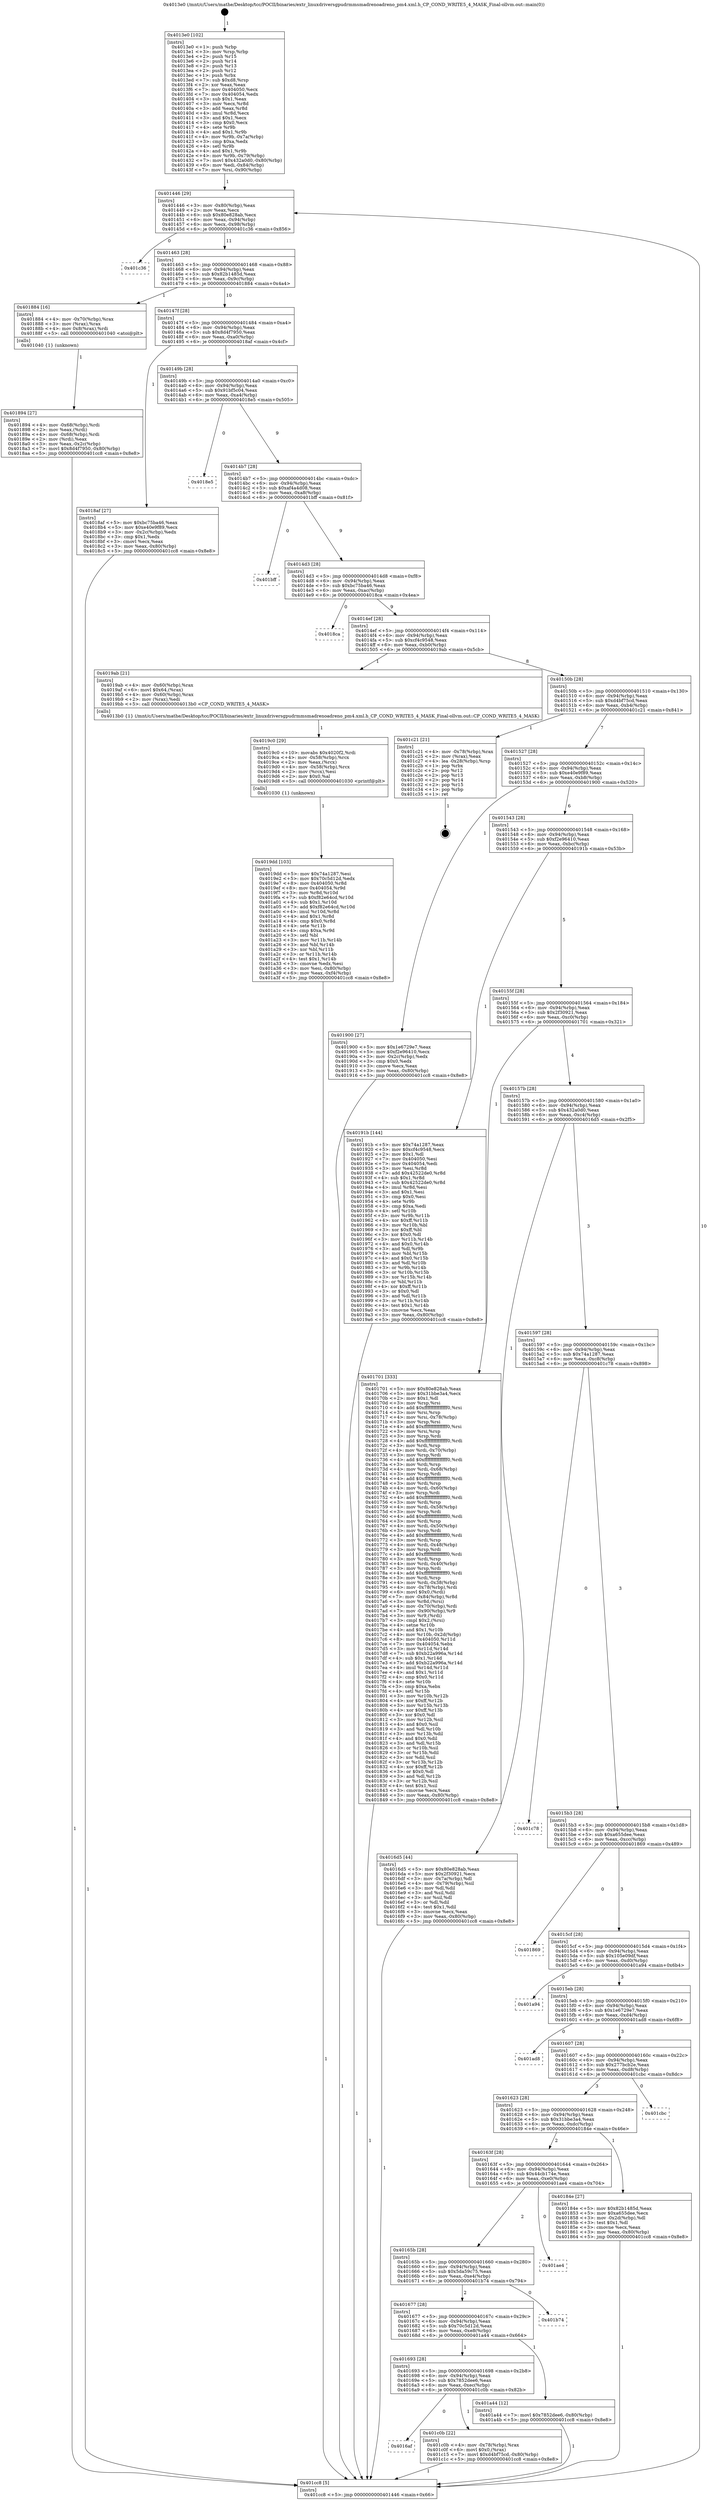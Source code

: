 digraph "0x4013e0" {
  label = "0x4013e0 (/mnt/c/Users/mathe/Desktop/tcc/POCII/binaries/extr_linuxdriversgpudrmmsmadrenoadreno_pm4.xml.h_CP_COND_WRITE5_4_MASK_Final-ollvm.out::main(0))"
  labelloc = "t"
  node[shape=record]

  Entry [label="",width=0.3,height=0.3,shape=circle,fillcolor=black,style=filled]
  "0x401446" [label="{
     0x401446 [29]\l
     | [instrs]\l
     &nbsp;&nbsp;0x401446 \<+3\>: mov -0x80(%rbp),%eax\l
     &nbsp;&nbsp;0x401449 \<+2\>: mov %eax,%ecx\l
     &nbsp;&nbsp;0x40144b \<+6\>: sub $0x80e828ab,%ecx\l
     &nbsp;&nbsp;0x401451 \<+6\>: mov %eax,-0x94(%rbp)\l
     &nbsp;&nbsp;0x401457 \<+6\>: mov %ecx,-0x98(%rbp)\l
     &nbsp;&nbsp;0x40145d \<+6\>: je 0000000000401c36 \<main+0x856\>\l
  }"]
  "0x401c36" [label="{
     0x401c36\l
  }", style=dashed]
  "0x401463" [label="{
     0x401463 [28]\l
     | [instrs]\l
     &nbsp;&nbsp;0x401463 \<+5\>: jmp 0000000000401468 \<main+0x88\>\l
     &nbsp;&nbsp;0x401468 \<+6\>: mov -0x94(%rbp),%eax\l
     &nbsp;&nbsp;0x40146e \<+5\>: sub $0x82b1485d,%eax\l
     &nbsp;&nbsp;0x401473 \<+6\>: mov %eax,-0x9c(%rbp)\l
     &nbsp;&nbsp;0x401479 \<+6\>: je 0000000000401884 \<main+0x4a4\>\l
  }"]
  Exit [label="",width=0.3,height=0.3,shape=circle,fillcolor=black,style=filled,peripheries=2]
  "0x401884" [label="{
     0x401884 [16]\l
     | [instrs]\l
     &nbsp;&nbsp;0x401884 \<+4\>: mov -0x70(%rbp),%rax\l
     &nbsp;&nbsp;0x401888 \<+3\>: mov (%rax),%rax\l
     &nbsp;&nbsp;0x40188b \<+4\>: mov 0x8(%rax),%rdi\l
     &nbsp;&nbsp;0x40188f \<+5\>: call 0000000000401040 \<atoi@plt\>\l
     | [calls]\l
     &nbsp;&nbsp;0x401040 \{1\} (unknown)\l
  }"]
  "0x40147f" [label="{
     0x40147f [28]\l
     | [instrs]\l
     &nbsp;&nbsp;0x40147f \<+5\>: jmp 0000000000401484 \<main+0xa4\>\l
     &nbsp;&nbsp;0x401484 \<+6\>: mov -0x94(%rbp),%eax\l
     &nbsp;&nbsp;0x40148a \<+5\>: sub $0x8d4f7950,%eax\l
     &nbsp;&nbsp;0x40148f \<+6\>: mov %eax,-0xa0(%rbp)\l
     &nbsp;&nbsp;0x401495 \<+6\>: je 00000000004018af \<main+0x4cf\>\l
  }"]
  "0x4016af" [label="{
     0x4016af\l
  }", style=dashed]
  "0x4018af" [label="{
     0x4018af [27]\l
     | [instrs]\l
     &nbsp;&nbsp;0x4018af \<+5\>: mov $0xbc75ba46,%eax\l
     &nbsp;&nbsp;0x4018b4 \<+5\>: mov $0xe40e9f89,%ecx\l
     &nbsp;&nbsp;0x4018b9 \<+3\>: mov -0x2c(%rbp),%edx\l
     &nbsp;&nbsp;0x4018bc \<+3\>: cmp $0x1,%edx\l
     &nbsp;&nbsp;0x4018bf \<+3\>: cmovl %ecx,%eax\l
     &nbsp;&nbsp;0x4018c2 \<+3\>: mov %eax,-0x80(%rbp)\l
     &nbsp;&nbsp;0x4018c5 \<+5\>: jmp 0000000000401cc8 \<main+0x8e8\>\l
  }"]
  "0x40149b" [label="{
     0x40149b [28]\l
     | [instrs]\l
     &nbsp;&nbsp;0x40149b \<+5\>: jmp 00000000004014a0 \<main+0xc0\>\l
     &nbsp;&nbsp;0x4014a0 \<+6\>: mov -0x94(%rbp),%eax\l
     &nbsp;&nbsp;0x4014a6 \<+5\>: sub $0x91bf5c04,%eax\l
     &nbsp;&nbsp;0x4014ab \<+6\>: mov %eax,-0xa4(%rbp)\l
     &nbsp;&nbsp;0x4014b1 \<+6\>: je 00000000004018e5 \<main+0x505\>\l
  }"]
  "0x401c0b" [label="{
     0x401c0b [22]\l
     | [instrs]\l
     &nbsp;&nbsp;0x401c0b \<+4\>: mov -0x78(%rbp),%rax\l
     &nbsp;&nbsp;0x401c0f \<+6\>: movl $0x0,(%rax)\l
     &nbsp;&nbsp;0x401c15 \<+7\>: movl $0xd4bf75cd,-0x80(%rbp)\l
     &nbsp;&nbsp;0x401c1c \<+5\>: jmp 0000000000401cc8 \<main+0x8e8\>\l
  }"]
  "0x4018e5" [label="{
     0x4018e5\l
  }", style=dashed]
  "0x4014b7" [label="{
     0x4014b7 [28]\l
     | [instrs]\l
     &nbsp;&nbsp;0x4014b7 \<+5\>: jmp 00000000004014bc \<main+0xdc\>\l
     &nbsp;&nbsp;0x4014bc \<+6\>: mov -0x94(%rbp),%eax\l
     &nbsp;&nbsp;0x4014c2 \<+5\>: sub $0xaf4a4d08,%eax\l
     &nbsp;&nbsp;0x4014c7 \<+6\>: mov %eax,-0xa8(%rbp)\l
     &nbsp;&nbsp;0x4014cd \<+6\>: je 0000000000401bff \<main+0x81f\>\l
  }"]
  "0x401693" [label="{
     0x401693 [28]\l
     | [instrs]\l
     &nbsp;&nbsp;0x401693 \<+5\>: jmp 0000000000401698 \<main+0x2b8\>\l
     &nbsp;&nbsp;0x401698 \<+6\>: mov -0x94(%rbp),%eax\l
     &nbsp;&nbsp;0x40169e \<+5\>: sub $0x7852dee6,%eax\l
     &nbsp;&nbsp;0x4016a3 \<+6\>: mov %eax,-0xec(%rbp)\l
     &nbsp;&nbsp;0x4016a9 \<+6\>: je 0000000000401c0b \<main+0x82b\>\l
  }"]
  "0x401bff" [label="{
     0x401bff\l
  }", style=dashed]
  "0x4014d3" [label="{
     0x4014d3 [28]\l
     | [instrs]\l
     &nbsp;&nbsp;0x4014d3 \<+5\>: jmp 00000000004014d8 \<main+0xf8\>\l
     &nbsp;&nbsp;0x4014d8 \<+6\>: mov -0x94(%rbp),%eax\l
     &nbsp;&nbsp;0x4014de \<+5\>: sub $0xbc75ba46,%eax\l
     &nbsp;&nbsp;0x4014e3 \<+6\>: mov %eax,-0xac(%rbp)\l
     &nbsp;&nbsp;0x4014e9 \<+6\>: je 00000000004018ca \<main+0x4ea\>\l
  }"]
  "0x401a44" [label="{
     0x401a44 [12]\l
     | [instrs]\l
     &nbsp;&nbsp;0x401a44 \<+7\>: movl $0x7852dee6,-0x80(%rbp)\l
     &nbsp;&nbsp;0x401a4b \<+5\>: jmp 0000000000401cc8 \<main+0x8e8\>\l
  }"]
  "0x4018ca" [label="{
     0x4018ca\l
  }", style=dashed]
  "0x4014ef" [label="{
     0x4014ef [28]\l
     | [instrs]\l
     &nbsp;&nbsp;0x4014ef \<+5\>: jmp 00000000004014f4 \<main+0x114\>\l
     &nbsp;&nbsp;0x4014f4 \<+6\>: mov -0x94(%rbp),%eax\l
     &nbsp;&nbsp;0x4014fa \<+5\>: sub $0xcf4c9548,%eax\l
     &nbsp;&nbsp;0x4014ff \<+6\>: mov %eax,-0xb0(%rbp)\l
     &nbsp;&nbsp;0x401505 \<+6\>: je 00000000004019ab \<main+0x5cb\>\l
  }"]
  "0x401677" [label="{
     0x401677 [28]\l
     | [instrs]\l
     &nbsp;&nbsp;0x401677 \<+5\>: jmp 000000000040167c \<main+0x29c\>\l
     &nbsp;&nbsp;0x40167c \<+6\>: mov -0x94(%rbp),%eax\l
     &nbsp;&nbsp;0x401682 \<+5\>: sub $0x70c5d12d,%eax\l
     &nbsp;&nbsp;0x401687 \<+6\>: mov %eax,-0xe8(%rbp)\l
     &nbsp;&nbsp;0x40168d \<+6\>: je 0000000000401a44 \<main+0x664\>\l
  }"]
  "0x4019ab" [label="{
     0x4019ab [21]\l
     | [instrs]\l
     &nbsp;&nbsp;0x4019ab \<+4\>: mov -0x60(%rbp),%rax\l
     &nbsp;&nbsp;0x4019af \<+6\>: movl $0x64,(%rax)\l
     &nbsp;&nbsp;0x4019b5 \<+4\>: mov -0x60(%rbp),%rax\l
     &nbsp;&nbsp;0x4019b9 \<+2\>: mov (%rax),%edi\l
     &nbsp;&nbsp;0x4019bb \<+5\>: call 00000000004013b0 \<CP_COND_WRITE5_4_MASK\>\l
     | [calls]\l
     &nbsp;&nbsp;0x4013b0 \{1\} (/mnt/c/Users/mathe/Desktop/tcc/POCII/binaries/extr_linuxdriversgpudrmmsmadrenoadreno_pm4.xml.h_CP_COND_WRITE5_4_MASK_Final-ollvm.out::CP_COND_WRITE5_4_MASK)\l
  }"]
  "0x40150b" [label="{
     0x40150b [28]\l
     | [instrs]\l
     &nbsp;&nbsp;0x40150b \<+5\>: jmp 0000000000401510 \<main+0x130\>\l
     &nbsp;&nbsp;0x401510 \<+6\>: mov -0x94(%rbp),%eax\l
     &nbsp;&nbsp;0x401516 \<+5\>: sub $0xd4bf75cd,%eax\l
     &nbsp;&nbsp;0x40151b \<+6\>: mov %eax,-0xb4(%rbp)\l
     &nbsp;&nbsp;0x401521 \<+6\>: je 0000000000401c21 \<main+0x841\>\l
  }"]
  "0x401b74" [label="{
     0x401b74\l
  }", style=dashed]
  "0x401c21" [label="{
     0x401c21 [21]\l
     | [instrs]\l
     &nbsp;&nbsp;0x401c21 \<+4\>: mov -0x78(%rbp),%rax\l
     &nbsp;&nbsp;0x401c25 \<+2\>: mov (%rax),%eax\l
     &nbsp;&nbsp;0x401c27 \<+4\>: lea -0x28(%rbp),%rsp\l
     &nbsp;&nbsp;0x401c2b \<+1\>: pop %rbx\l
     &nbsp;&nbsp;0x401c2c \<+2\>: pop %r12\l
     &nbsp;&nbsp;0x401c2e \<+2\>: pop %r13\l
     &nbsp;&nbsp;0x401c30 \<+2\>: pop %r14\l
     &nbsp;&nbsp;0x401c32 \<+2\>: pop %r15\l
     &nbsp;&nbsp;0x401c34 \<+1\>: pop %rbp\l
     &nbsp;&nbsp;0x401c35 \<+1\>: ret\l
  }"]
  "0x401527" [label="{
     0x401527 [28]\l
     | [instrs]\l
     &nbsp;&nbsp;0x401527 \<+5\>: jmp 000000000040152c \<main+0x14c\>\l
     &nbsp;&nbsp;0x40152c \<+6\>: mov -0x94(%rbp),%eax\l
     &nbsp;&nbsp;0x401532 \<+5\>: sub $0xe40e9f89,%eax\l
     &nbsp;&nbsp;0x401537 \<+6\>: mov %eax,-0xb8(%rbp)\l
     &nbsp;&nbsp;0x40153d \<+6\>: je 0000000000401900 \<main+0x520\>\l
  }"]
  "0x40165b" [label="{
     0x40165b [28]\l
     | [instrs]\l
     &nbsp;&nbsp;0x40165b \<+5\>: jmp 0000000000401660 \<main+0x280\>\l
     &nbsp;&nbsp;0x401660 \<+6\>: mov -0x94(%rbp),%eax\l
     &nbsp;&nbsp;0x401666 \<+5\>: sub $0x5da59c75,%eax\l
     &nbsp;&nbsp;0x40166b \<+6\>: mov %eax,-0xe4(%rbp)\l
     &nbsp;&nbsp;0x401671 \<+6\>: je 0000000000401b74 \<main+0x794\>\l
  }"]
  "0x401900" [label="{
     0x401900 [27]\l
     | [instrs]\l
     &nbsp;&nbsp;0x401900 \<+5\>: mov $0x1e6729e7,%eax\l
     &nbsp;&nbsp;0x401905 \<+5\>: mov $0xf2e96410,%ecx\l
     &nbsp;&nbsp;0x40190a \<+3\>: mov -0x2c(%rbp),%edx\l
     &nbsp;&nbsp;0x40190d \<+3\>: cmp $0x0,%edx\l
     &nbsp;&nbsp;0x401910 \<+3\>: cmove %ecx,%eax\l
     &nbsp;&nbsp;0x401913 \<+3\>: mov %eax,-0x80(%rbp)\l
     &nbsp;&nbsp;0x401916 \<+5\>: jmp 0000000000401cc8 \<main+0x8e8\>\l
  }"]
  "0x401543" [label="{
     0x401543 [28]\l
     | [instrs]\l
     &nbsp;&nbsp;0x401543 \<+5\>: jmp 0000000000401548 \<main+0x168\>\l
     &nbsp;&nbsp;0x401548 \<+6\>: mov -0x94(%rbp),%eax\l
     &nbsp;&nbsp;0x40154e \<+5\>: sub $0xf2e96410,%eax\l
     &nbsp;&nbsp;0x401553 \<+6\>: mov %eax,-0xbc(%rbp)\l
     &nbsp;&nbsp;0x401559 \<+6\>: je 000000000040191b \<main+0x53b\>\l
  }"]
  "0x401ae4" [label="{
     0x401ae4\l
  }", style=dashed]
  "0x40191b" [label="{
     0x40191b [144]\l
     | [instrs]\l
     &nbsp;&nbsp;0x40191b \<+5\>: mov $0x74a1287,%eax\l
     &nbsp;&nbsp;0x401920 \<+5\>: mov $0xcf4c9548,%ecx\l
     &nbsp;&nbsp;0x401925 \<+2\>: mov $0x1,%dl\l
     &nbsp;&nbsp;0x401927 \<+7\>: mov 0x404050,%esi\l
     &nbsp;&nbsp;0x40192e \<+7\>: mov 0x404054,%edi\l
     &nbsp;&nbsp;0x401935 \<+3\>: mov %esi,%r8d\l
     &nbsp;&nbsp;0x401938 \<+7\>: add $0x42522de0,%r8d\l
     &nbsp;&nbsp;0x40193f \<+4\>: sub $0x1,%r8d\l
     &nbsp;&nbsp;0x401943 \<+7\>: sub $0x42522de0,%r8d\l
     &nbsp;&nbsp;0x40194a \<+4\>: imul %r8d,%esi\l
     &nbsp;&nbsp;0x40194e \<+3\>: and $0x1,%esi\l
     &nbsp;&nbsp;0x401951 \<+3\>: cmp $0x0,%esi\l
     &nbsp;&nbsp;0x401954 \<+4\>: sete %r9b\l
     &nbsp;&nbsp;0x401958 \<+3\>: cmp $0xa,%edi\l
     &nbsp;&nbsp;0x40195b \<+4\>: setl %r10b\l
     &nbsp;&nbsp;0x40195f \<+3\>: mov %r9b,%r11b\l
     &nbsp;&nbsp;0x401962 \<+4\>: xor $0xff,%r11b\l
     &nbsp;&nbsp;0x401966 \<+3\>: mov %r10b,%bl\l
     &nbsp;&nbsp;0x401969 \<+3\>: xor $0xff,%bl\l
     &nbsp;&nbsp;0x40196c \<+3\>: xor $0x0,%dl\l
     &nbsp;&nbsp;0x40196f \<+3\>: mov %r11b,%r14b\l
     &nbsp;&nbsp;0x401972 \<+4\>: and $0x0,%r14b\l
     &nbsp;&nbsp;0x401976 \<+3\>: and %dl,%r9b\l
     &nbsp;&nbsp;0x401979 \<+3\>: mov %bl,%r15b\l
     &nbsp;&nbsp;0x40197c \<+4\>: and $0x0,%r15b\l
     &nbsp;&nbsp;0x401980 \<+3\>: and %dl,%r10b\l
     &nbsp;&nbsp;0x401983 \<+3\>: or %r9b,%r14b\l
     &nbsp;&nbsp;0x401986 \<+3\>: or %r10b,%r15b\l
     &nbsp;&nbsp;0x401989 \<+3\>: xor %r15b,%r14b\l
     &nbsp;&nbsp;0x40198c \<+3\>: or %bl,%r11b\l
     &nbsp;&nbsp;0x40198f \<+4\>: xor $0xff,%r11b\l
     &nbsp;&nbsp;0x401993 \<+3\>: or $0x0,%dl\l
     &nbsp;&nbsp;0x401996 \<+3\>: and %dl,%r11b\l
     &nbsp;&nbsp;0x401999 \<+3\>: or %r11b,%r14b\l
     &nbsp;&nbsp;0x40199c \<+4\>: test $0x1,%r14b\l
     &nbsp;&nbsp;0x4019a0 \<+3\>: cmovne %ecx,%eax\l
     &nbsp;&nbsp;0x4019a3 \<+3\>: mov %eax,-0x80(%rbp)\l
     &nbsp;&nbsp;0x4019a6 \<+5\>: jmp 0000000000401cc8 \<main+0x8e8\>\l
  }"]
  "0x40155f" [label="{
     0x40155f [28]\l
     | [instrs]\l
     &nbsp;&nbsp;0x40155f \<+5\>: jmp 0000000000401564 \<main+0x184\>\l
     &nbsp;&nbsp;0x401564 \<+6\>: mov -0x94(%rbp),%eax\l
     &nbsp;&nbsp;0x40156a \<+5\>: sub $0x2f30921,%eax\l
     &nbsp;&nbsp;0x40156f \<+6\>: mov %eax,-0xc0(%rbp)\l
     &nbsp;&nbsp;0x401575 \<+6\>: je 0000000000401701 \<main+0x321\>\l
  }"]
  "0x4019dd" [label="{
     0x4019dd [103]\l
     | [instrs]\l
     &nbsp;&nbsp;0x4019dd \<+5\>: mov $0x74a1287,%esi\l
     &nbsp;&nbsp;0x4019e2 \<+5\>: mov $0x70c5d12d,%edx\l
     &nbsp;&nbsp;0x4019e7 \<+8\>: mov 0x404050,%r8d\l
     &nbsp;&nbsp;0x4019ef \<+8\>: mov 0x404054,%r9d\l
     &nbsp;&nbsp;0x4019f7 \<+3\>: mov %r8d,%r10d\l
     &nbsp;&nbsp;0x4019fa \<+7\>: sub $0xf82e64cd,%r10d\l
     &nbsp;&nbsp;0x401a01 \<+4\>: sub $0x1,%r10d\l
     &nbsp;&nbsp;0x401a05 \<+7\>: add $0xf82e64cd,%r10d\l
     &nbsp;&nbsp;0x401a0c \<+4\>: imul %r10d,%r8d\l
     &nbsp;&nbsp;0x401a10 \<+4\>: and $0x1,%r8d\l
     &nbsp;&nbsp;0x401a14 \<+4\>: cmp $0x0,%r8d\l
     &nbsp;&nbsp;0x401a18 \<+4\>: sete %r11b\l
     &nbsp;&nbsp;0x401a1c \<+4\>: cmp $0xa,%r9d\l
     &nbsp;&nbsp;0x401a20 \<+3\>: setl %bl\l
     &nbsp;&nbsp;0x401a23 \<+3\>: mov %r11b,%r14b\l
     &nbsp;&nbsp;0x401a26 \<+3\>: and %bl,%r14b\l
     &nbsp;&nbsp;0x401a29 \<+3\>: xor %bl,%r11b\l
     &nbsp;&nbsp;0x401a2c \<+3\>: or %r11b,%r14b\l
     &nbsp;&nbsp;0x401a2f \<+4\>: test $0x1,%r14b\l
     &nbsp;&nbsp;0x401a33 \<+3\>: cmovne %edx,%esi\l
     &nbsp;&nbsp;0x401a36 \<+3\>: mov %esi,-0x80(%rbp)\l
     &nbsp;&nbsp;0x401a39 \<+6\>: mov %eax,-0xf4(%rbp)\l
     &nbsp;&nbsp;0x401a3f \<+5\>: jmp 0000000000401cc8 \<main+0x8e8\>\l
  }"]
  "0x401701" [label="{
     0x401701 [333]\l
     | [instrs]\l
     &nbsp;&nbsp;0x401701 \<+5\>: mov $0x80e828ab,%eax\l
     &nbsp;&nbsp;0x401706 \<+5\>: mov $0x31bbe3a4,%ecx\l
     &nbsp;&nbsp;0x40170b \<+2\>: mov $0x1,%dl\l
     &nbsp;&nbsp;0x40170d \<+3\>: mov %rsp,%rsi\l
     &nbsp;&nbsp;0x401710 \<+4\>: add $0xfffffffffffffff0,%rsi\l
     &nbsp;&nbsp;0x401714 \<+3\>: mov %rsi,%rsp\l
     &nbsp;&nbsp;0x401717 \<+4\>: mov %rsi,-0x78(%rbp)\l
     &nbsp;&nbsp;0x40171b \<+3\>: mov %rsp,%rsi\l
     &nbsp;&nbsp;0x40171e \<+4\>: add $0xfffffffffffffff0,%rsi\l
     &nbsp;&nbsp;0x401722 \<+3\>: mov %rsi,%rsp\l
     &nbsp;&nbsp;0x401725 \<+3\>: mov %rsp,%rdi\l
     &nbsp;&nbsp;0x401728 \<+4\>: add $0xfffffffffffffff0,%rdi\l
     &nbsp;&nbsp;0x40172c \<+3\>: mov %rdi,%rsp\l
     &nbsp;&nbsp;0x40172f \<+4\>: mov %rdi,-0x70(%rbp)\l
     &nbsp;&nbsp;0x401733 \<+3\>: mov %rsp,%rdi\l
     &nbsp;&nbsp;0x401736 \<+4\>: add $0xfffffffffffffff0,%rdi\l
     &nbsp;&nbsp;0x40173a \<+3\>: mov %rdi,%rsp\l
     &nbsp;&nbsp;0x40173d \<+4\>: mov %rdi,-0x68(%rbp)\l
     &nbsp;&nbsp;0x401741 \<+3\>: mov %rsp,%rdi\l
     &nbsp;&nbsp;0x401744 \<+4\>: add $0xfffffffffffffff0,%rdi\l
     &nbsp;&nbsp;0x401748 \<+3\>: mov %rdi,%rsp\l
     &nbsp;&nbsp;0x40174b \<+4\>: mov %rdi,-0x60(%rbp)\l
     &nbsp;&nbsp;0x40174f \<+3\>: mov %rsp,%rdi\l
     &nbsp;&nbsp;0x401752 \<+4\>: add $0xfffffffffffffff0,%rdi\l
     &nbsp;&nbsp;0x401756 \<+3\>: mov %rdi,%rsp\l
     &nbsp;&nbsp;0x401759 \<+4\>: mov %rdi,-0x58(%rbp)\l
     &nbsp;&nbsp;0x40175d \<+3\>: mov %rsp,%rdi\l
     &nbsp;&nbsp;0x401760 \<+4\>: add $0xfffffffffffffff0,%rdi\l
     &nbsp;&nbsp;0x401764 \<+3\>: mov %rdi,%rsp\l
     &nbsp;&nbsp;0x401767 \<+4\>: mov %rdi,-0x50(%rbp)\l
     &nbsp;&nbsp;0x40176b \<+3\>: mov %rsp,%rdi\l
     &nbsp;&nbsp;0x40176e \<+4\>: add $0xfffffffffffffff0,%rdi\l
     &nbsp;&nbsp;0x401772 \<+3\>: mov %rdi,%rsp\l
     &nbsp;&nbsp;0x401775 \<+4\>: mov %rdi,-0x48(%rbp)\l
     &nbsp;&nbsp;0x401779 \<+3\>: mov %rsp,%rdi\l
     &nbsp;&nbsp;0x40177c \<+4\>: add $0xfffffffffffffff0,%rdi\l
     &nbsp;&nbsp;0x401780 \<+3\>: mov %rdi,%rsp\l
     &nbsp;&nbsp;0x401783 \<+4\>: mov %rdi,-0x40(%rbp)\l
     &nbsp;&nbsp;0x401787 \<+3\>: mov %rsp,%rdi\l
     &nbsp;&nbsp;0x40178a \<+4\>: add $0xfffffffffffffff0,%rdi\l
     &nbsp;&nbsp;0x40178e \<+3\>: mov %rdi,%rsp\l
     &nbsp;&nbsp;0x401791 \<+4\>: mov %rdi,-0x38(%rbp)\l
     &nbsp;&nbsp;0x401795 \<+4\>: mov -0x78(%rbp),%rdi\l
     &nbsp;&nbsp;0x401799 \<+6\>: movl $0x0,(%rdi)\l
     &nbsp;&nbsp;0x40179f \<+7\>: mov -0x84(%rbp),%r8d\l
     &nbsp;&nbsp;0x4017a6 \<+3\>: mov %r8d,(%rsi)\l
     &nbsp;&nbsp;0x4017a9 \<+4\>: mov -0x70(%rbp),%rdi\l
     &nbsp;&nbsp;0x4017ad \<+7\>: mov -0x90(%rbp),%r9\l
     &nbsp;&nbsp;0x4017b4 \<+3\>: mov %r9,(%rdi)\l
     &nbsp;&nbsp;0x4017b7 \<+3\>: cmpl $0x2,(%rsi)\l
     &nbsp;&nbsp;0x4017ba \<+4\>: setne %r10b\l
     &nbsp;&nbsp;0x4017be \<+4\>: and $0x1,%r10b\l
     &nbsp;&nbsp;0x4017c2 \<+4\>: mov %r10b,-0x2d(%rbp)\l
     &nbsp;&nbsp;0x4017c6 \<+8\>: mov 0x404050,%r11d\l
     &nbsp;&nbsp;0x4017ce \<+7\>: mov 0x404054,%ebx\l
     &nbsp;&nbsp;0x4017d5 \<+3\>: mov %r11d,%r14d\l
     &nbsp;&nbsp;0x4017d8 \<+7\>: sub $0xb22a996a,%r14d\l
     &nbsp;&nbsp;0x4017df \<+4\>: sub $0x1,%r14d\l
     &nbsp;&nbsp;0x4017e3 \<+7\>: add $0xb22a996a,%r14d\l
     &nbsp;&nbsp;0x4017ea \<+4\>: imul %r14d,%r11d\l
     &nbsp;&nbsp;0x4017ee \<+4\>: and $0x1,%r11d\l
     &nbsp;&nbsp;0x4017f2 \<+4\>: cmp $0x0,%r11d\l
     &nbsp;&nbsp;0x4017f6 \<+4\>: sete %r10b\l
     &nbsp;&nbsp;0x4017fa \<+3\>: cmp $0xa,%ebx\l
     &nbsp;&nbsp;0x4017fd \<+4\>: setl %r15b\l
     &nbsp;&nbsp;0x401801 \<+3\>: mov %r10b,%r12b\l
     &nbsp;&nbsp;0x401804 \<+4\>: xor $0xff,%r12b\l
     &nbsp;&nbsp;0x401808 \<+3\>: mov %r15b,%r13b\l
     &nbsp;&nbsp;0x40180b \<+4\>: xor $0xff,%r13b\l
     &nbsp;&nbsp;0x40180f \<+3\>: xor $0x0,%dl\l
     &nbsp;&nbsp;0x401812 \<+3\>: mov %r12b,%sil\l
     &nbsp;&nbsp;0x401815 \<+4\>: and $0x0,%sil\l
     &nbsp;&nbsp;0x401819 \<+3\>: and %dl,%r10b\l
     &nbsp;&nbsp;0x40181c \<+3\>: mov %r13b,%dil\l
     &nbsp;&nbsp;0x40181f \<+4\>: and $0x0,%dil\l
     &nbsp;&nbsp;0x401823 \<+3\>: and %dl,%r15b\l
     &nbsp;&nbsp;0x401826 \<+3\>: or %r10b,%sil\l
     &nbsp;&nbsp;0x401829 \<+3\>: or %r15b,%dil\l
     &nbsp;&nbsp;0x40182c \<+3\>: xor %dil,%sil\l
     &nbsp;&nbsp;0x40182f \<+3\>: or %r13b,%r12b\l
     &nbsp;&nbsp;0x401832 \<+4\>: xor $0xff,%r12b\l
     &nbsp;&nbsp;0x401836 \<+3\>: or $0x0,%dl\l
     &nbsp;&nbsp;0x401839 \<+3\>: and %dl,%r12b\l
     &nbsp;&nbsp;0x40183c \<+3\>: or %r12b,%sil\l
     &nbsp;&nbsp;0x40183f \<+4\>: test $0x1,%sil\l
     &nbsp;&nbsp;0x401843 \<+3\>: cmovne %ecx,%eax\l
     &nbsp;&nbsp;0x401846 \<+3\>: mov %eax,-0x80(%rbp)\l
     &nbsp;&nbsp;0x401849 \<+5\>: jmp 0000000000401cc8 \<main+0x8e8\>\l
  }"]
  "0x40157b" [label="{
     0x40157b [28]\l
     | [instrs]\l
     &nbsp;&nbsp;0x40157b \<+5\>: jmp 0000000000401580 \<main+0x1a0\>\l
     &nbsp;&nbsp;0x401580 \<+6\>: mov -0x94(%rbp),%eax\l
     &nbsp;&nbsp;0x401586 \<+5\>: sub $0x432a0d0,%eax\l
     &nbsp;&nbsp;0x40158b \<+6\>: mov %eax,-0xc4(%rbp)\l
     &nbsp;&nbsp;0x401591 \<+6\>: je 00000000004016d5 \<main+0x2f5\>\l
  }"]
  "0x4019c0" [label="{
     0x4019c0 [29]\l
     | [instrs]\l
     &nbsp;&nbsp;0x4019c0 \<+10\>: movabs $0x4020f2,%rdi\l
     &nbsp;&nbsp;0x4019ca \<+4\>: mov -0x58(%rbp),%rcx\l
     &nbsp;&nbsp;0x4019ce \<+2\>: mov %eax,(%rcx)\l
     &nbsp;&nbsp;0x4019d0 \<+4\>: mov -0x58(%rbp),%rcx\l
     &nbsp;&nbsp;0x4019d4 \<+2\>: mov (%rcx),%esi\l
     &nbsp;&nbsp;0x4019d6 \<+2\>: mov $0x0,%al\l
     &nbsp;&nbsp;0x4019d8 \<+5\>: call 0000000000401030 \<printf@plt\>\l
     | [calls]\l
     &nbsp;&nbsp;0x401030 \{1\} (unknown)\l
  }"]
  "0x4016d5" [label="{
     0x4016d5 [44]\l
     | [instrs]\l
     &nbsp;&nbsp;0x4016d5 \<+5\>: mov $0x80e828ab,%eax\l
     &nbsp;&nbsp;0x4016da \<+5\>: mov $0x2f30921,%ecx\l
     &nbsp;&nbsp;0x4016df \<+3\>: mov -0x7a(%rbp),%dl\l
     &nbsp;&nbsp;0x4016e2 \<+4\>: mov -0x79(%rbp),%sil\l
     &nbsp;&nbsp;0x4016e6 \<+3\>: mov %dl,%dil\l
     &nbsp;&nbsp;0x4016e9 \<+3\>: and %sil,%dil\l
     &nbsp;&nbsp;0x4016ec \<+3\>: xor %sil,%dl\l
     &nbsp;&nbsp;0x4016ef \<+3\>: or %dl,%dil\l
     &nbsp;&nbsp;0x4016f2 \<+4\>: test $0x1,%dil\l
     &nbsp;&nbsp;0x4016f6 \<+3\>: cmovne %ecx,%eax\l
     &nbsp;&nbsp;0x4016f9 \<+3\>: mov %eax,-0x80(%rbp)\l
     &nbsp;&nbsp;0x4016fc \<+5\>: jmp 0000000000401cc8 \<main+0x8e8\>\l
  }"]
  "0x401597" [label="{
     0x401597 [28]\l
     | [instrs]\l
     &nbsp;&nbsp;0x401597 \<+5\>: jmp 000000000040159c \<main+0x1bc\>\l
     &nbsp;&nbsp;0x40159c \<+6\>: mov -0x94(%rbp),%eax\l
     &nbsp;&nbsp;0x4015a2 \<+5\>: sub $0x74a1287,%eax\l
     &nbsp;&nbsp;0x4015a7 \<+6\>: mov %eax,-0xc8(%rbp)\l
     &nbsp;&nbsp;0x4015ad \<+6\>: je 0000000000401c78 \<main+0x898\>\l
  }"]
  "0x401cc8" [label="{
     0x401cc8 [5]\l
     | [instrs]\l
     &nbsp;&nbsp;0x401cc8 \<+5\>: jmp 0000000000401446 \<main+0x66\>\l
  }"]
  "0x4013e0" [label="{
     0x4013e0 [102]\l
     | [instrs]\l
     &nbsp;&nbsp;0x4013e0 \<+1\>: push %rbp\l
     &nbsp;&nbsp;0x4013e1 \<+3\>: mov %rsp,%rbp\l
     &nbsp;&nbsp;0x4013e4 \<+2\>: push %r15\l
     &nbsp;&nbsp;0x4013e6 \<+2\>: push %r14\l
     &nbsp;&nbsp;0x4013e8 \<+2\>: push %r13\l
     &nbsp;&nbsp;0x4013ea \<+2\>: push %r12\l
     &nbsp;&nbsp;0x4013ec \<+1\>: push %rbx\l
     &nbsp;&nbsp;0x4013ed \<+7\>: sub $0xd8,%rsp\l
     &nbsp;&nbsp;0x4013f4 \<+2\>: xor %eax,%eax\l
     &nbsp;&nbsp;0x4013f6 \<+7\>: mov 0x404050,%ecx\l
     &nbsp;&nbsp;0x4013fd \<+7\>: mov 0x404054,%edx\l
     &nbsp;&nbsp;0x401404 \<+3\>: sub $0x1,%eax\l
     &nbsp;&nbsp;0x401407 \<+3\>: mov %ecx,%r8d\l
     &nbsp;&nbsp;0x40140a \<+3\>: add %eax,%r8d\l
     &nbsp;&nbsp;0x40140d \<+4\>: imul %r8d,%ecx\l
     &nbsp;&nbsp;0x401411 \<+3\>: and $0x1,%ecx\l
     &nbsp;&nbsp;0x401414 \<+3\>: cmp $0x0,%ecx\l
     &nbsp;&nbsp;0x401417 \<+4\>: sete %r9b\l
     &nbsp;&nbsp;0x40141b \<+4\>: and $0x1,%r9b\l
     &nbsp;&nbsp;0x40141f \<+4\>: mov %r9b,-0x7a(%rbp)\l
     &nbsp;&nbsp;0x401423 \<+3\>: cmp $0xa,%edx\l
     &nbsp;&nbsp;0x401426 \<+4\>: setl %r9b\l
     &nbsp;&nbsp;0x40142a \<+4\>: and $0x1,%r9b\l
     &nbsp;&nbsp;0x40142e \<+4\>: mov %r9b,-0x79(%rbp)\l
     &nbsp;&nbsp;0x401432 \<+7\>: movl $0x432a0d0,-0x80(%rbp)\l
     &nbsp;&nbsp;0x401439 \<+6\>: mov %edi,-0x84(%rbp)\l
     &nbsp;&nbsp;0x40143f \<+7\>: mov %rsi,-0x90(%rbp)\l
  }"]
  "0x401894" [label="{
     0x401894 [27]\l
     | [instrs]\l
     &nbsp;&nbsp;0x401894 \<+4\>: mov -0x68(%rbp),%rdi\l
     &nbsp;&nbsp;0x401898 \<+2\>: mov %eax,(%rdi)\l
     &nbsp;&nbsp;0x40189a \<+4\>: mov -0x68(%rbp),%rdi\l
     &nbsp;&nbsp;0x40189e \<+2\>: mov (%rdi),%eax\l
     &nbsp;&nbsp;0x4018a0 \<+3\>: mov %eax,-0x2c(%rbp)\l
     &nbsp;&nbsp;0x4018a3 \<+7\>: movl $0x8d4f7950,-0x80(%rbp)\l
     &nbsp;&nbsp;0x4018aa \<+5\>: jmp 0000000000401cc8 \<main+0x8e8\>\l
  }"]
  "0x40163f" [label="{
     0x40163f [28]\l
     | [instrs]\l
     &nbsp;&nbsp;0x40163f \<+5\>: jmp 0000000000401644 \<main+0x264\>\l
     &nbsp;&nbsp;0x401644 \<+6\>: mov -0x94(%rbp),%eax\l
     &nbsp;&nbsp;0x40164a \<+5\>: sub $0x44cb174e,%eax\l
     &nbsp;&nbsp;0x40164f \<+6\>: mov %eax,-0xe0(%rbp)\l
     &nbsp;&nbsp;0x401655 \<+6\>: je 0000000000401ae4 \<main+0x704\>\l
  }"]
  "0x401c78" [label="{
     0x401c78\l
  }", style=dashed]
  "0x4015b3" [label="{
     0x4015b3 [28]\l
     | [instrs]\l
     &nbsp;&nbsp;0x4015b3 \<+5\>: jmp 00000000004015b8 \<main+0x1d8\>\l
     &nbsp;&nbsp;0x4015b8 \<+6\>: mov -0x94(%rbp),%eax\l
     &nbsp;&nbsp;0x4015be \<+5\>: sub $0xa655dee,%eax\l
     &nbsp;&nbsp;0x4015c3 \<+6\>: mov %eax,-0xcc(%rbp)\l
     &nbsp;&nbsp;0x4015c9 \<+6\>: je 0000000000401869 \<main+0x489\>\l
  }"]
  "0x40184e" [label="{
     0x40184e [27]\l
     | [instrs]\l
     &nbsp;&nbsp;0x40184e \<+5\>: mov $0x82b1485d,%eax\l
     &nbsp;&nbsp;0x401853 \<+5\>: mov $0xa655dee,%ecx\l
     &nbsp;&nbsp;0x401858 \<+3\>: mov -0x2d(%rbp),%dl\l
     &nbsp;&nbsp;0x40185b \<+3\>: test $0x1,%dl\l
     &nbsp;&nbsp;0x40185e \<+3\>: cmovne %ecx,%eax\l
     &nbsp;&nbsp;0x401861 \<+3\>: mov %eax,-0x80(%rbp)\l
     &nbsp;&nbsp;0x401864 \<+5\>: jmp 0000000000401cc8 \<main+0x8e8\>\l
  }"]
  "0x401869" [label="{
     0x401869\l
  }", style=dashed]
  "0x4015cf" [label="{
     0x4015cf [28]\l
     | [instrs]\l
     &nbsp;&nbsp;0x4015cf \<+5\>: jmp 00000000004015d4 \<main+0x1f4\>\l
     &nbsp;&nbsp;0x4015d4 \<+6\>: mov -0x94(%rbp),%eax\l
     &nbsp;&nbsp;0x4015da \<+5\>: sub $0x105e09df,%eax\l
     &nbsp;&nbsp;0x4015df \<+6\>: mov %eax,-0xd0(%rbp)\l
     &nbsp;&nbsp;0x4015e5 \<+6\>: je 0000000000401a94 \<main+0x6b4\>\l
  }"]
  "0x401623" [label="{
     0x401623 [28]\l
     | [instrs]\l
     &nbsp;&nbsp;0x401623 \<+5\>: jmp 0000000000401628 \<main+0x248\>\l
     &nbsp;&nbsp;0x401628 \<+6\>: mov -0x94(%rbp),%eax\l
     &nbsp;&nbsp;0x40162e \<+5\>: sub $0x31bbe3a4,%eax\l
     &nbsp;&nbsp;0x401633 \<+6\>: mov %eax,-0xdc(%rbp)\l
     &nbsp;&nbsp;0x401639 \<+6\>: je 000000000040184e \<main+0x46e\>\l
  }"]
  "0x401a94" [label="{
     0x401a94\l
  }", style=dashed]
  "0x4015eb" [label="{
     0x4015eb [28]\l
     | [instrs]\l
     &nbsp;&nbsp;0x4015eb \<+5\>: jmp 00000000004015f0 \<main+0x210\>\l
     &nbsp;&nbsp;0x4015f0 \<+6\>: mov -0x94(%rbp),%eax\l
     &nbsp;&nbsp;0x4015f6 \<+5\>: sub $0x1e6729e7,%eax\l
     &nbsp;&nbsp;0x4015fb \<+6\>: mov %eax,-0xd4(%rbp)\l
     &nbsp;&nbsp;0x401601 \<+6\>: je 0000000000401ad8 \<main+0x6f8\>\l
  }"]
  "0x401cbc" [label="{
     0x401cbc\l
  }", style=dashed]
  "0x401ad8" [label="{
     0x401ad8\l
  }", style=dashed]
  "0x401607" [label="{
     0x401607 [28]\l
     | [instrs]\l
     &nbsp;&nbsp;0x401607 \<+5\>: jmp 000000000040160c \<main+0x22c\>\l
     &nbsp;&nbsp;0x40160c \<+6\>: mov -0x94(%rbp),%eax\l
     &nbsp;&nbsp;0x401612 \<+5\>: sub $0x277bcb2e,%eax\l
     &nbsp;&nbsp;0x401617 \<+6\>: mov %eax,-0xd8(%rbp)\l
     &nbsp;&nbsp;0x40161d \<+6\>: je 0000000000401cbc \<main+0x8dc\>\l
  }"]
  Entry -> "0x4013e0" [label=" 1"]
  "0x401446" -> "0x401c36" [label=" 0"]
  "0x401446" -> "0x401463" [label=" 11"]
  "0x401c21" -> Exit [label=" 1"]
  "0x401463" -> "0x401884" [label=" 1"]
  "0x401463" -> "0x40147f" [label=" 10"]
  "0x401c0b" -> "0x401cc8" [label=" 1"]
  "0x40147f" -> "0x4018af" [label=" 1"]
  "0x40147f" -> "0x40149b" [label=" 9"]
  "0x401693" -> "0x4016af" [label=" 0"]
  "0x40149b" -> "0x4018e5" [label=" 0"]
  "0x40149b" -> "0x4014b7" [label=" 9"]
  "0x401693" -> "0x401c0b" [label=" 1"]
  "0x4014b7" -> "0x401bff" [label=" 0"]
  "0x4014b7" -> "0x4014d3" [label=" 9"]
  "0x401a44" -> "0x401cc8" [label=" 1"]
  "0x4014d3" -> "0x4018ca" [label=" 0"]
  "0x4014d3" -> "0x4014ef" [label=" 9"]
  "0x401677" -> "0x401693" [label=" 1"]
  "0x4014ef" -> "0x4019ab" [label=" 1"]
  "0x4014ef" -> "0x40150b" [label=" 8"]
  "0x401677" -> "0x401a44" [label=" 1"]
  "0x40150b" -> "0x401c21" [label=" 1"]
  "0x40150b" -> "0x401527" [label=" 7"]
  "0x40165b" -> "0x401677" [label=" 2"]
  "0x401527" -> "0x401900" [label=" 1"]
  "0x401527" -> "0x401543" [label=" 6"]
  "0x40165b" -> "0x401b74" [label=" 0"]
  "0x401543" -> "0x40191b" [label=" 1"]
  "0x401543" -> "0x40155f" [label=" 5"]
  "0x40163f" -> "0x40165b" [label=" 2"]
  "0x40155f" -> "0x401701" [label=" 1"]
  "0x40155f" -> "0x40157b" [label=" 4"]
  "0x40163f" -> "0x401ae4" [label=" 0"]
  "0x40157b" -> "0x4016d5" [label=" 1"]
  "0x40157b" -> "0x401597" [label=" 3"]
  "0x4016d5" -> "0x401cc8" [label=" 1"]
  "0x4013e0" -> "0x401446" [label=" 1"]
  "0x401cc8" -> "0x401446" [label=" 10"]
  "0x4019dd" -> "0x401cc8" [label=" 1"]
  "0x401701" -> "0x401cc8" [label=" 1"]
  "0x4019c0" -> "0x4019dd" [label=" 1"]
  "0x401597" -> "0x401c78" [label=" 0"]
  "0x401597" -> "0x4015b3" [label=" 3"]
  "0x4019ab" -> "0x4019c0" [label=" 1"]
  "0x4015b3" -> "0x401869" [label=" 0"]
  "0x4015b3" -> "0x4015cf" [label=" 3"]
  "0x40191b" -> "0x401cc8" [label=" 1"]
  "0x4015cf" -> "0x401a94" [label=" 0"]
  "0x4015cf" -> "0x4015eb" [label=" 3"]
  "0x4018af" -> "0x401cc8" [label=" 1"]
  "0x4015eb" -> "0x401ad8" [label=" 0"]
  "0x4015eb" -> "0x401607" [label=" 3"]
  "0x401894" -> "0x401cc8" [label=" 1"]
  "0x401607" -> "0x401cbc" [label=" 0"]
  "0x401607" -> "0x401623" [label=" 3"]
  "0x401900" -> "0x401cc8" [label=" 1"]
  "0x401623" -> "0x40184e" [label=" 1"]
  "0x401623" -> "0x40163f" [label=" 2"]
  "0x40184e" -> "0x401cc8" [label=" 1"]
  "0x401884" -> "0x401894" [label=" 1"]
}
